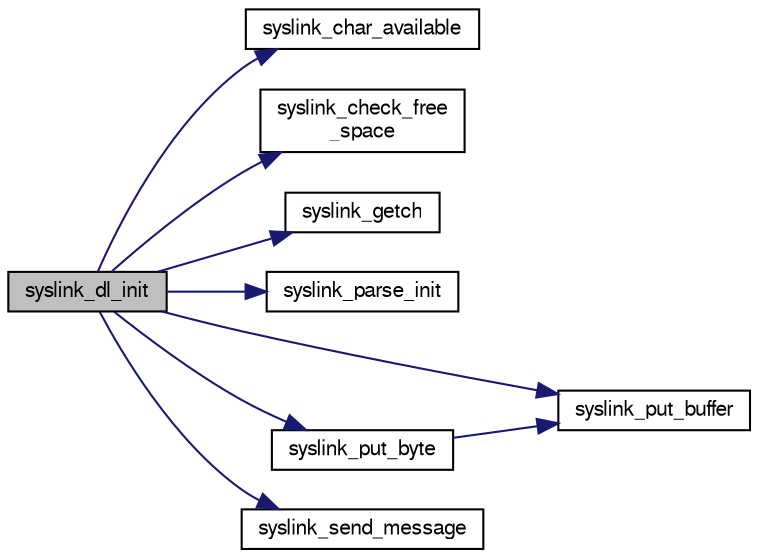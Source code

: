 digraph "syslink_dl_init"
{
  edge [fontname="FreeSans",fontsize="10",labelfontname="FreeSans",labelfontsize="10"];
  node [fontname="FreeSans",fontsize="10",shape=record];
  rankdir="LR";
  Node1 [label="syslink_dl_init",height=0.2,width=0.4,color="black", fillcolor="grey75", style="filled", fontcolor="black"];
  Node1 -> Node2 [color="midnightblue",fontsize="10",style="solid",fontname="FreeSans"];
  Node2 [label="syslink_char_available",height=0.2,width=0.4,color="black", fillcolor="white", style="filled",URL="$syslink__dl_8c.html#a6f8a4a70c849a1b54f08f860680f12ad"];
  Node1 -> Node3 [color="midnightblue",fontsize="10",style="solid",fontname="FreeSans"];
  Node3 [label="syslink_check_free\l_space",height=0.2,width=0.4,color="black", fillcolor="white", style="filled",URL="$syslink__dl_8c.html#a91dbdee0ee6cd122dfe124f1e23b3c25",tooltip="Implementation of syslink as generic device. "];
  Node1 -> Node4 [color="midnightblue",fontsize="10",style="solid",fontname="FreeSans"];
  Node4 [label="syslink_getch",height=0.2,width=0.4,color="black", fillcolor="white", style="filled",URL="$syslink__dl_8c.html#a242f9d5b0e58935e9eec53c90a6fabf1"];
  Node1 -> Node5 [color="midnightblue",fontsize="10",style="solid",fontname="FreeSans"];
  Node5 [label="syslink_parse_init",height=0.2,width=0.4,color="black", fillcolor="white", style="filled",URL="$syslink_8c.html#ad9519dcc771a4e5d764b168f476c9cd1",tooltip="Init syslink parser. "];
  Node1 -> Node6 [color="midnightblue",fontsize="10",style="solid",fontname="FreeSans"];
  Node6 [label="syslink_put_buffer",height=0.2,width=0.4,color="black", fillcolor="white", style="filled",URL="$syslink__dl_8c.html#a3834d6f9f376b597996987f95b163ee0"];
  Node1 -> Node7 [color="midnightblue",fontsize="10",style="solid",fontname="FreeSans"];
  Node7 [label="syslink_put_byte",height=0.2,width=0.4,color="black", fillcolor="white", style="filled",URL="$syslink__dl_8c.html#a98893ff4b66de601ada1c09daadf671b"];
  Node7 -> Node6 [color="midnightblue",fontsize="10",style="solid",fontname="FreeSans"];
  Node1 -> Node8 [color="midnightblue",fontsize="10",style="solid",fontname="FreeSans"];
  Node8 [label="syslink_send_message",height=0.2,width=0.4,color="black", fillcolor="white", style="filled",URL="$syslink__dl_8c.html#a65df980a5fa11a7503ed71d02f2257f4"];
}
